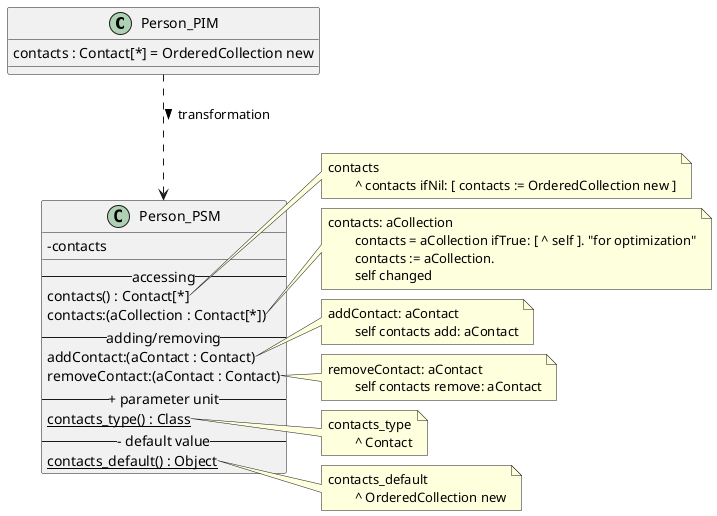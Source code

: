 @startuml
skinparam classAttributeIconSize 0

class Person_PIM {
  contacts : Contact[*] = OrderedCollection new
}

Person_PIM ..> Person_PSM : transformation >

class Person_PSM {
  -contacts
  ____
  --accessing--
  contacts() : Contact[*]
  contacts:(aCollection : Contact[*])
  --adding/removing--
  addContact:(aContact : Contact)
  removeContact:(aContact : Contact)
  -- + parameter unit --
  {static} contacts_type() : Class
  -- - default value --
  {static} contacts_default() : Object
}


note right of Person_PSM::contacts()
contacts
	^ contacts ifNil: [ contacts := OrderedCollection new ]
end note

note right of Person_PSM::contacts:
contacts: aCollection
	contacts = aCollection ifTrue: [ ^ self ]. "for optimization"
	contacts := aCollection.
	self changed
end note

note right of Person_PSM::addContact:
addContact: aContact
	self contacts add: aContact
end note


note right of Person_PSM::removeContact:
removeContact: aContact
	self contacts remove: aContact
end note

note right of Person_PSM::contacts_type
contacts_type
	^ Contact
end note

note right of Person_PSM::contacts_default
contacts_default
	^ OrderedCollection new
end note

@enduml

